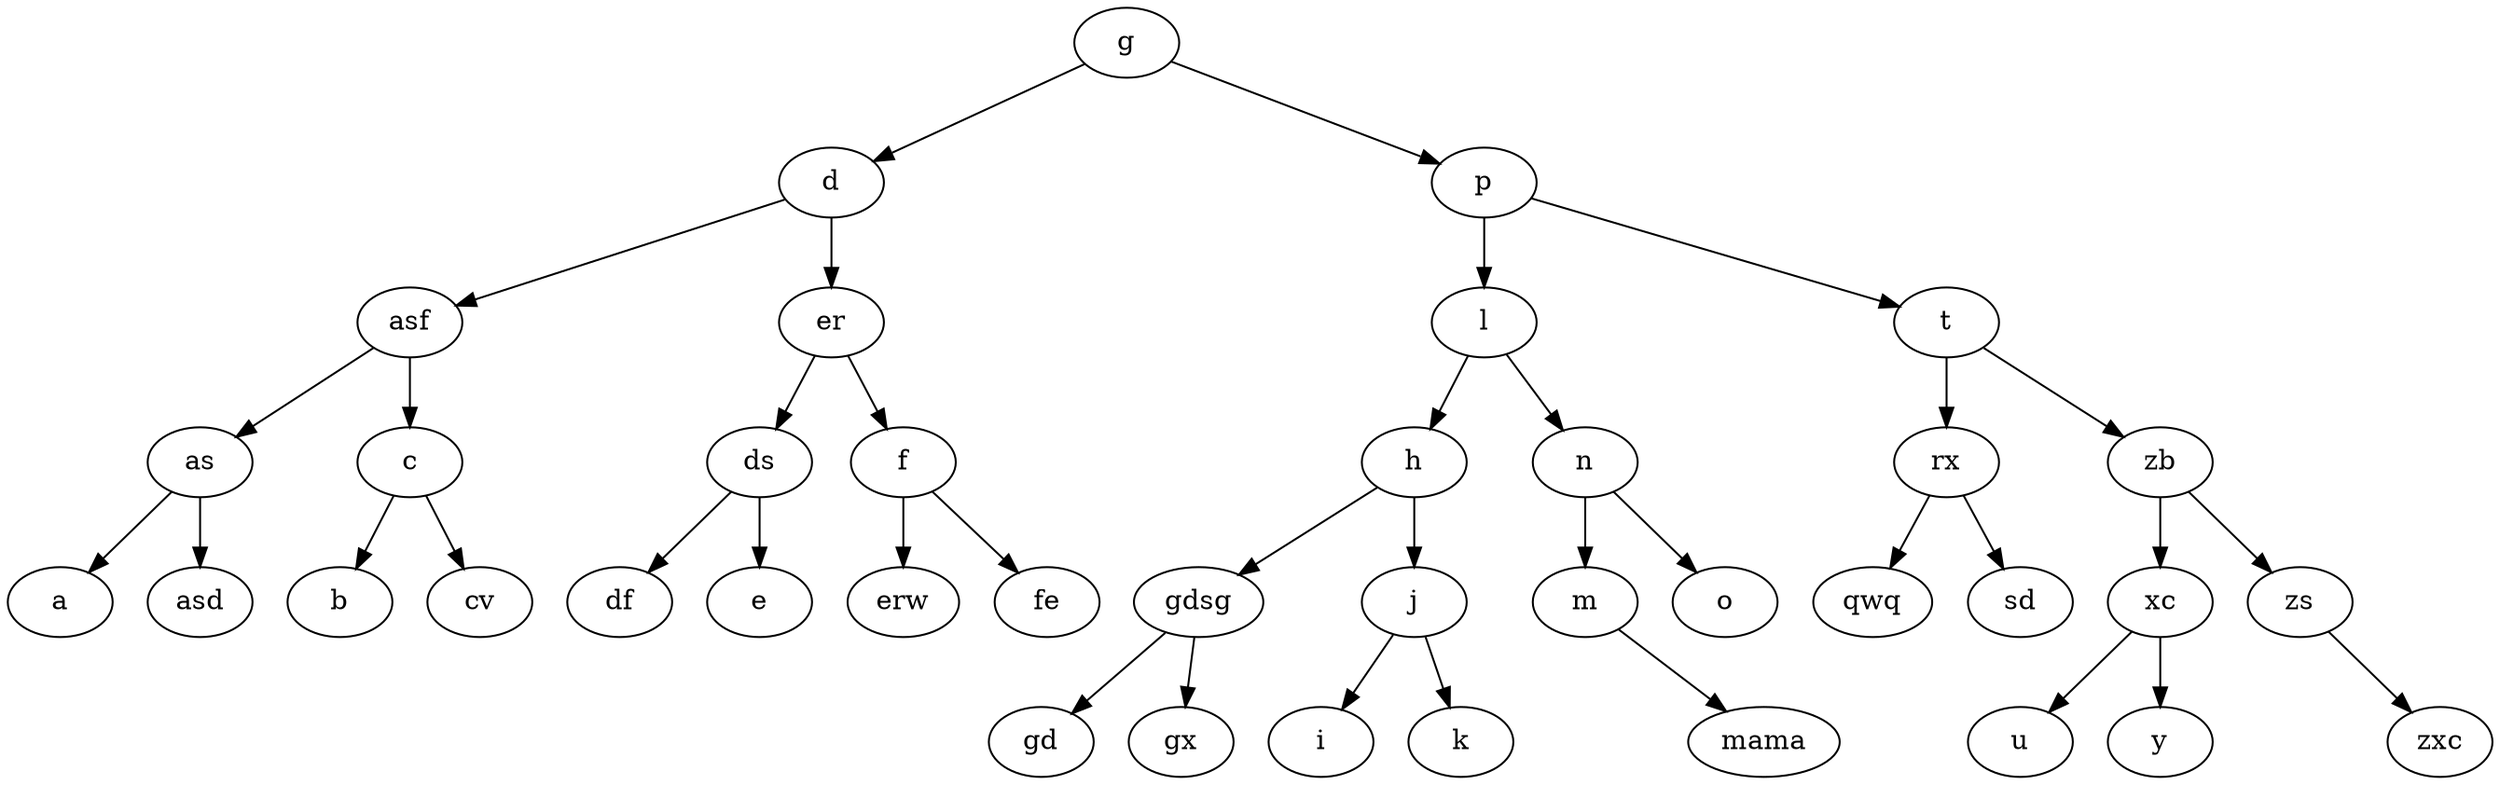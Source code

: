 digraph Tree{
	g -> d;
	d -> asf;
	asf -> as;
	as -> a;
	as -> asd;
	asf -> c;
	c -> b;
	c -> cv;
	d -> er;
	er -> ds;
	ds -> df;
	ds -> e;
	er -> f;
	f -> erw;
	f -> fe;
	g -> p;
	p -> l;
	l -> h;
	h -> gdsg;
	gdsg -> gd;
	gdsg -> gx;
	h -> j;
	j -> i;
	j -> k;
	l -> n;
	n -> m;
	0 [ label = "0", style = invis ];
	m -> 0 [ style = invis ];
	m -> mama;
	n -> o;
	p -> t;
	t -> rx;
	rx -> qwq;
	rx -> sd;
	t -> zb;
	zb -> xc;
	xc -> u;
	xc -> y;
	zb -> zs;
	1 [ label = "1", style = invis ];
	zs -> 1 [ style = invis ];
	zs -> zxc;
}